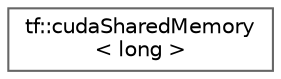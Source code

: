 digraph "类继承关系图"
{
 // LATEX_PDF_SIZE
  bgcolor="transparent";
  edge [fontname=Helvetica,fontsize=10,labelfontname=Helvetica,labelfontsize=10];
  node [fontname=Helvetica,fontsize=10,shape=box,height=0.2,width=0.4];
  rankdir="LR";
  Node0 [id="Node000000",label="tf::cudaSharedMemory\l\< long \>",height=0.2,width=0.4,color="grey40", fillcolor="white", style="filled",URL="$structtf_1_1cuda_shared_memory_3_01long_01_4.html",tooltip=" "];
}
